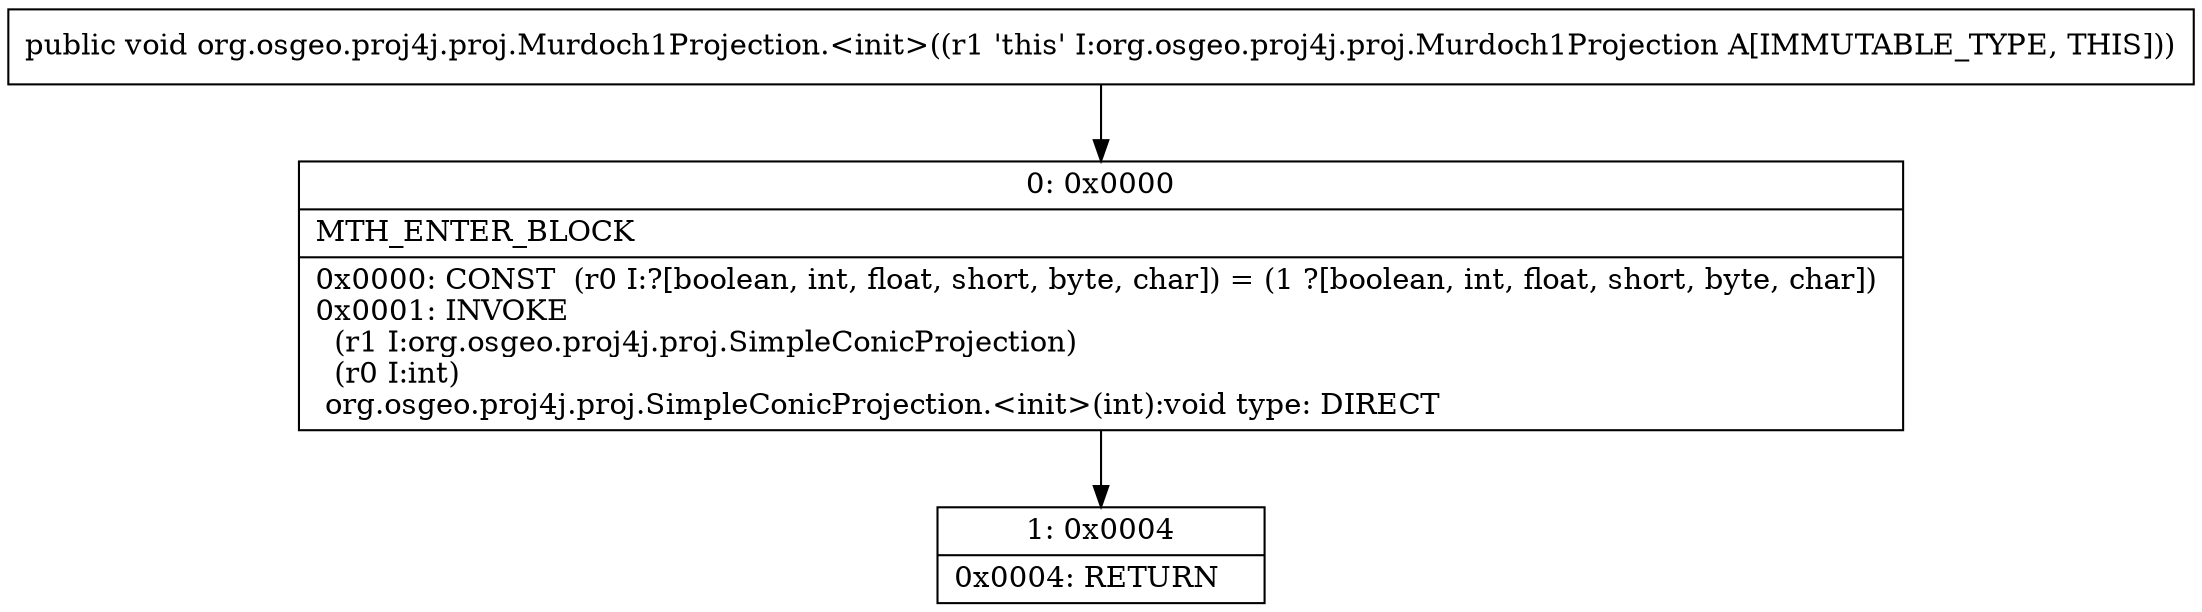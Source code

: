 digraph "CFG fororg.osgeo.proj4j.proj.Murdoch1Projection.\<init\>()V" {
Node_0 [shape=record,label="{0\:\ 0x0000|MTH_ENTER_BLOCK\l|0x0000: CONST  (r0 I:?[boolean, int, float, short, byte, char]) = (1 ?[boolean, int, float, short, byte, char]) \l0x0001: INVOKE  \l  (r1 I:org.osgeo.proj4j.proj.SimpleConicProjection)\l  (r0 I:int)\l org.osgeo.proj4j.proj.SimpleConicProjection.\<init\>(int):void type: DIRECT \l}"];
Node_1 [shape=record,label="{1\:\ 0x0004|0x0004: RETURN   \l}"];
MethodNode[shape=record,label="{public void org.osgeo.proj4j.proj.Murdoch1Projection.\<init\>((r1 'this' I:org.osgeo.proj4j.proj.Murdoch1Projection A[IMMUTABLE_TYPE, THIS])) }"];
MethodNode -> Node_0;
Node_0 -> Node_1;
}

